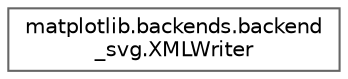 digraph "Graphical Class Hierarchy"
{
 // LATEX_PDF_SIZE
  bgcolor="transparent";
  edge [fontname=Helvetica,fontsize=10,labelfontname=Helvetica,labelfontsize=10];
  node [fontname=Helvetica,fontsize=10,shape=box,height=0.2,width=0.4];
  rankdir="LR";
  Node0 [id="Node000000",label="matplotlib.backends.backend\l_svg.XMLWriter",height=0.2,width=0.4,color="grey40", fillcolor="white", style="filled",URL="$d8/d4e/classmatplotlib_1_1backends_1_1backend__svg_1_1XMLWriter.html",tooltip=" "];
}
